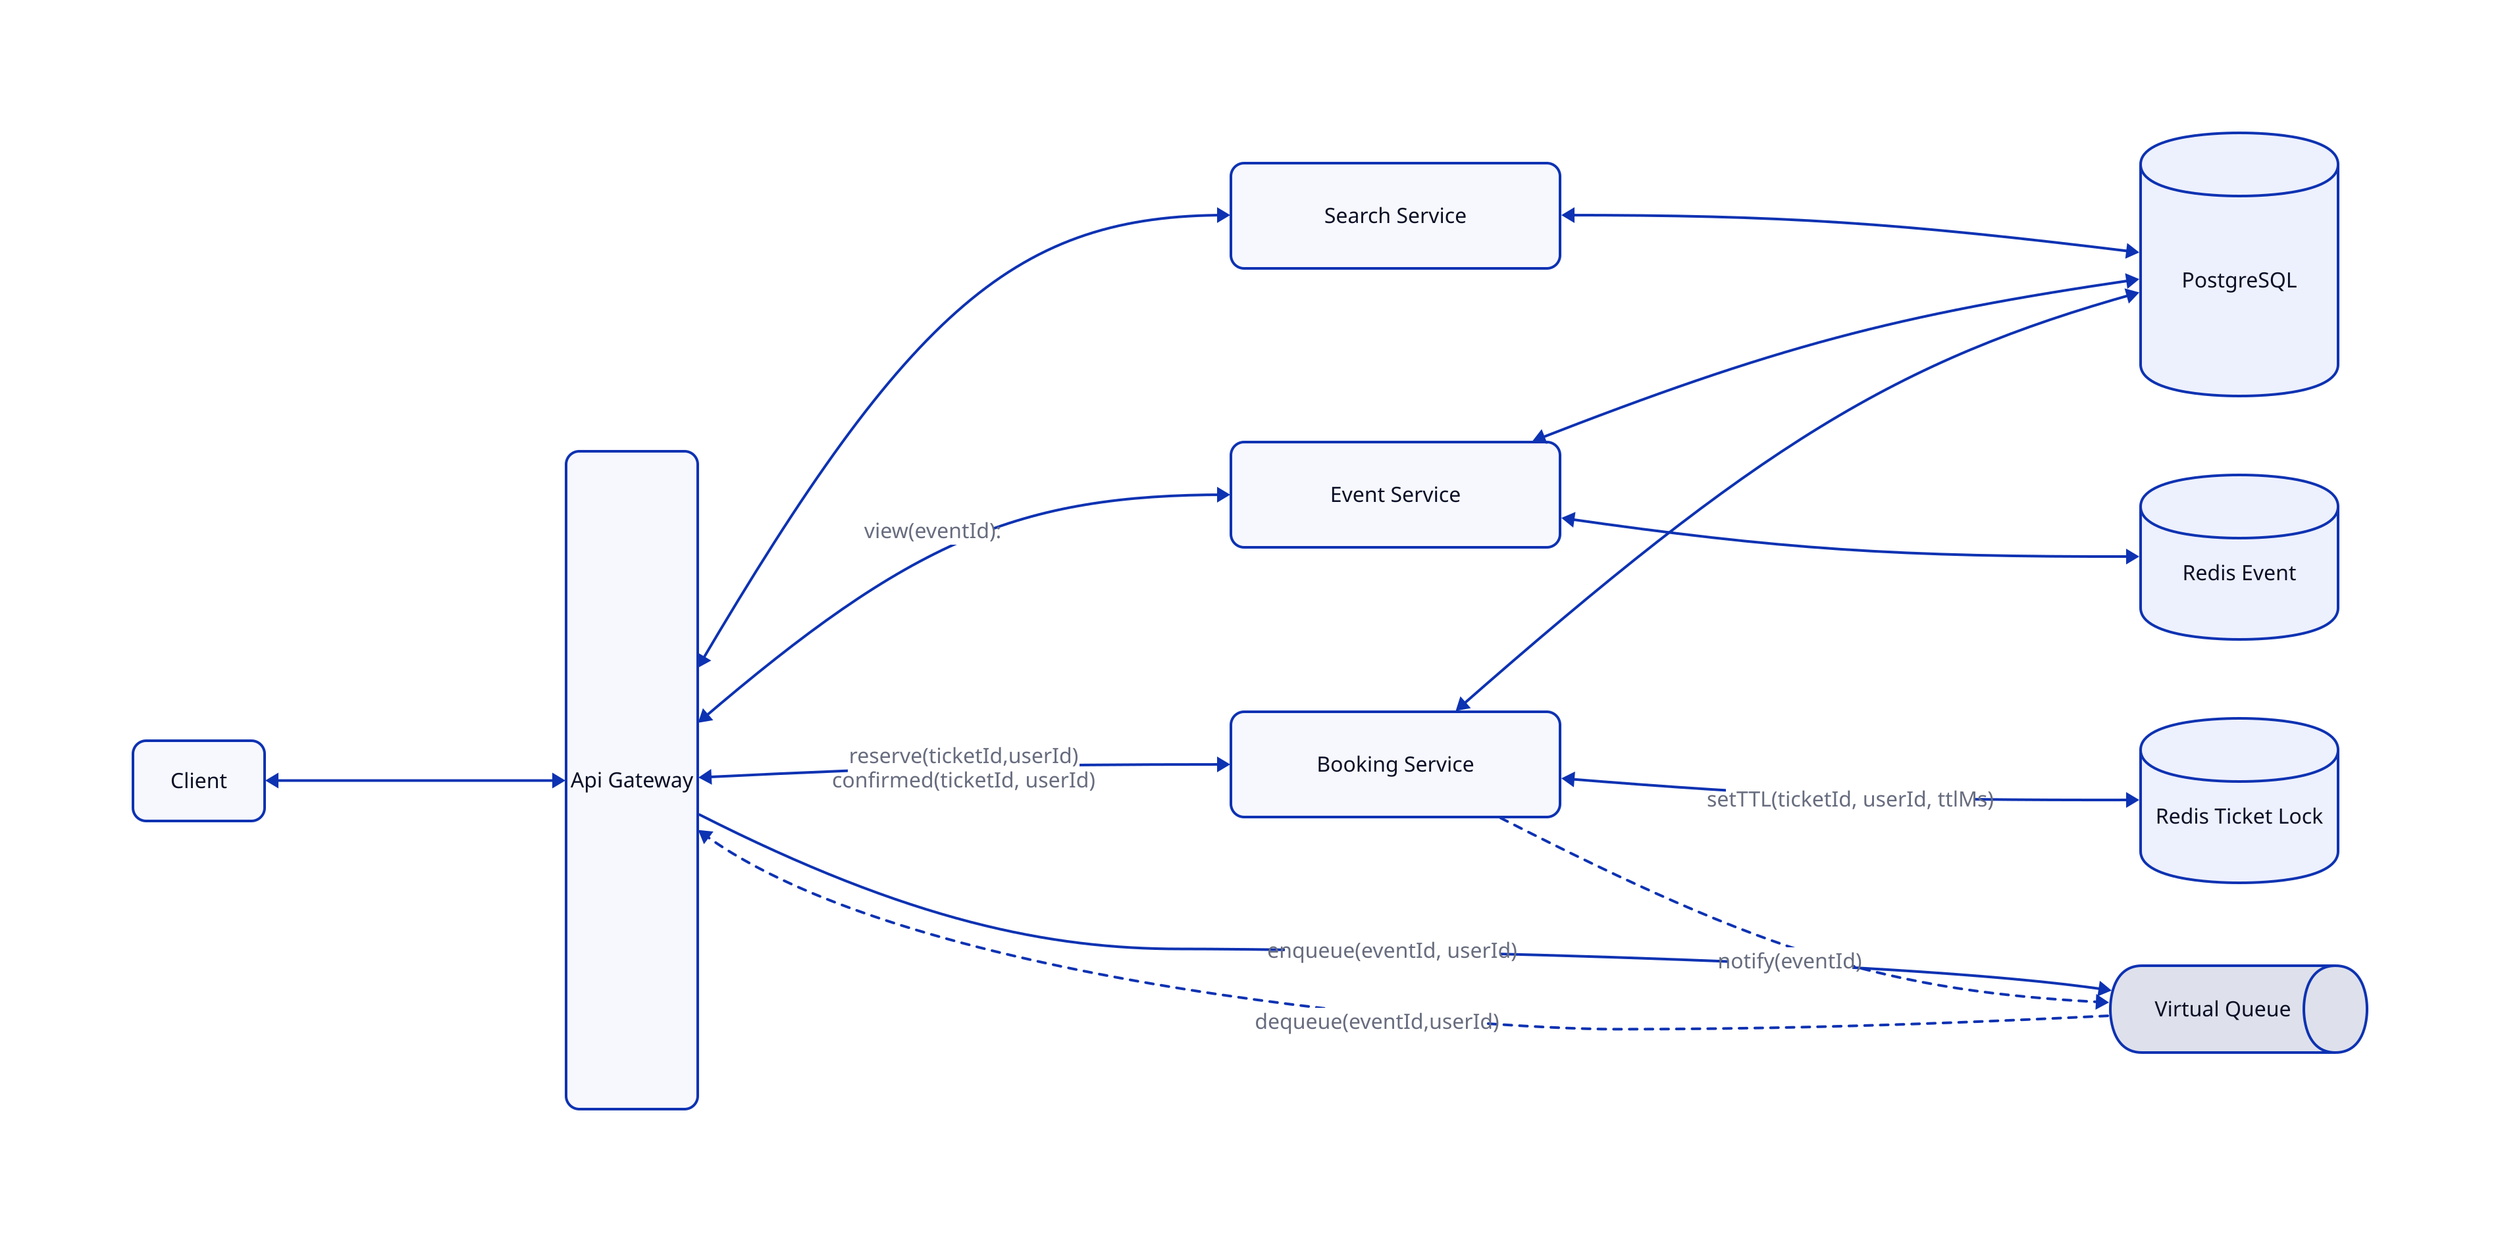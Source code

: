 direction: right
client: Client {
  width: 100
  style: {
    border-radius: 10
  }
}
ag: Api Gateway {
  shape: rectangle
  height: 500
  width: 100
  style: {
    border-radius: 10
  }
}

ss: Search Service {
  shape: rectangle
  width: 250
  height: 80
  style: {
    border-radius: 10
  }
}
es: Event Service {
  shape: rectangle
  width: 250
  height: 80
  style: {
    border-radius: 10
  }
}
bs: Booking Service {
  shape: rectangle
  width: 250
  height: 80
  style: {
    border-radius: 10
  }
}
pg: PostgreSQL {
  shape: cylinder
  height: 200
  width: 150
}
redis: Redis Event {
  shape: cylinder
  height: 125
  width: 150
}
tl: Redis Ticket Lock {
  shape: cylinder
  height: 125
  width: 150
}
queue: Virtual Queue {
  shape: queue
}

client <-> ag <-> ss <-> pg: {direction: right}

ag <-> es: view(eventId): {direction: right}
es <-> redis
es <-> pg

ag <-> bs: "reserve(ticketId,userId) \n confirmed(ticketId, userId)"
bs <-> tl: "setTTL(ticketId, userId, ttlMs)"
bs <-> pg
ag -> queue: enqueue(eventId, userId)
bs -> queue: "notify(eventId)" {
  near: center-left
  style: {
    stroke-dash: 3
  }
}
queue -> ag: "dequeue(eventId,userId)" {
  style: {
    stroke-dash: 3
  }
}
